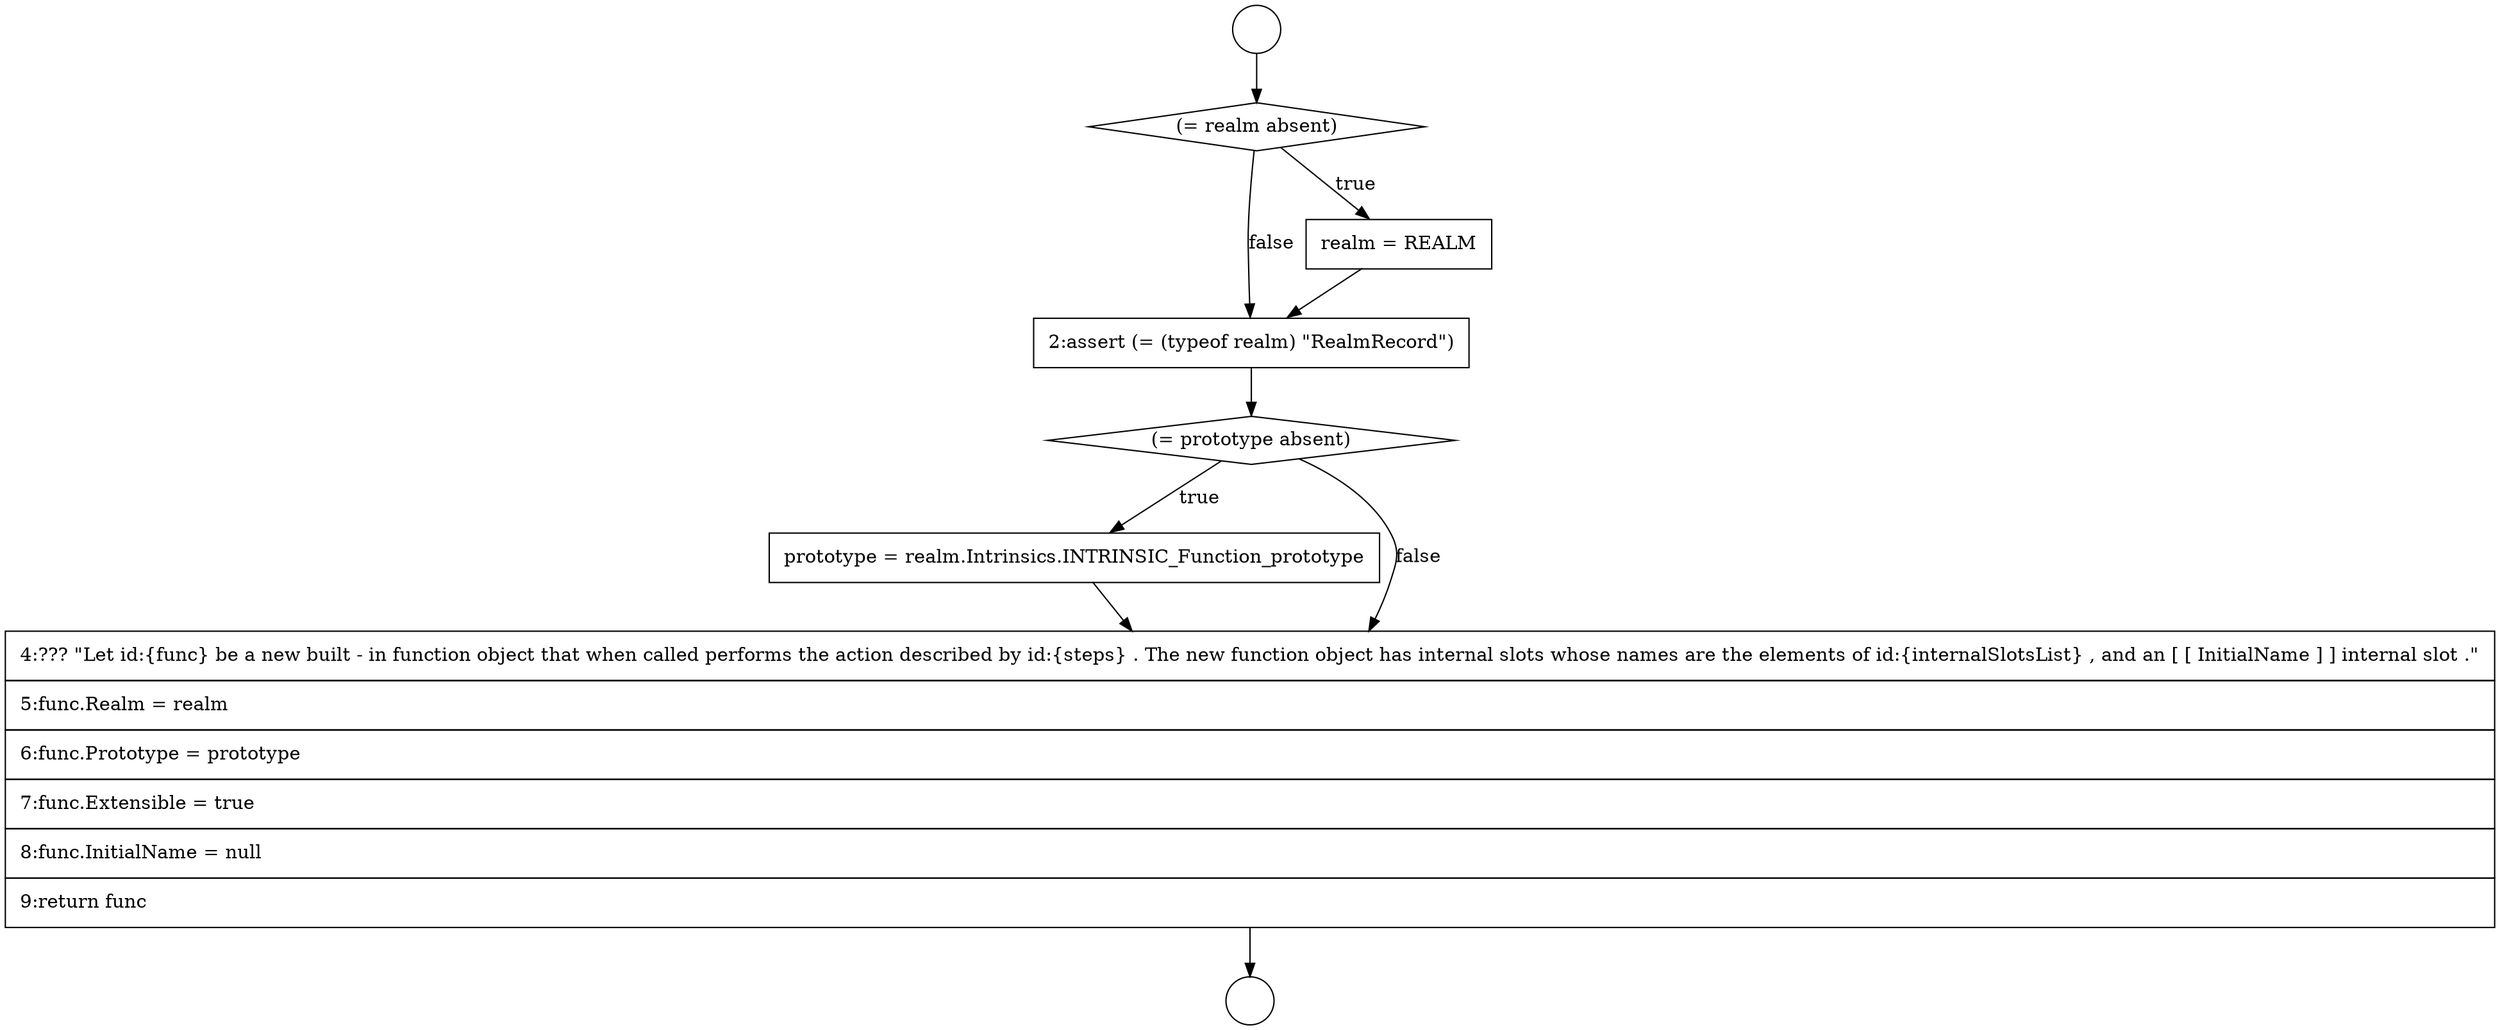 digraph {
  node2552 [shape=circle label=" " color="black" fillcolor="white" style=filled]
  node2555 [shape=none, margin=0, label=<<font color="black">
    <table border="0" cellborder="1" cellspacing="0" cellpadding="10">
      <tr><td align="left">2:assert (= (typeof realm) &quot;RealmRecord&quot;)</td></tr>
    </table>
  </font>> color="black" fillcolor="white" style=filled]
  node2551 [shape=circle label=" " color="black" fillcolor="white" style=filled]
  node2556 [shape=diamond, label=<<font color="black">(= prototype absent)</font>> color="black" fillcolor="white" style=filled]
  node2557 [shape=none, margin=0, label=<<font color="black">
    <table border="0" cellborder="1" cellspacing="0" cellpadding="10">
      <tr><td align="left">prototype = realm.Intrinsics.INTRINSIC_Function_prototype</td></tr>
    </table>
  </font>> color="black" fillcolor="white" style=filled]
  node2553 [shape=diamond, label=<<font color="black">(= realm absent)</font>> color="black" fillcolor="white" style=filled]
  node2558 [shape=none, margin=0, label=<<font color="black">
    <table border="0" cellborder="1" cellspacing="0" cellpadding="10">
      <tr><td align="left">4:??? &quot;Let id:{func} be a new built - in function object that when called performs the action described by id:{steps} . The new function object has internal slots whose names are the elements of id:{internalSlotsList} , and an [ [ InitialName ] ] internal slot .&quot;</td></tr>
      <tr><td align="left">5:func.Realm = realm</td></tr>
      <tr><td align="left">6:func.Prototype = prototype</td></tr>
      <tr><td align="left">7:func.Extensible = true</td></tr>
      <tr><td align="left">8:func.InitialName = null</td></tr>
      <tr><td align="left">9:return func</td></tr>
    </table>
  </font>> color="black" fillcolor="white" style=filled]
  node2554 [shape=none, margin=0, label=<<font color="black">
    <table border="0" cellborder="1" cellspacing="0" cellpadding="10">
      <tr><td align="left">realm = REALM</td></tr>
    </table>
  </font>> color="black" fillcolor="white" style=filled]
  node2551 -> node2553 [ color="black"]
  node2555 -> node2556 [ color="black"]
  node2556 -> node2557 [label=<<font color="black">true</font>> color="black"]
  node2556 -> node2558 [label=<<font color="black">false</font>> color="black"]
  node2558 -> node2552 [ color="black"]
  node2557 -> node2558 [ color="black"]
  node2554 -> node2555 [ color="black"]
  node2553 -> node2554 [label=<<font color="black">true</font>> color="black"]
  node2553 -> node2555 [label=<<font color="black">false</font>> color="black"]
}
